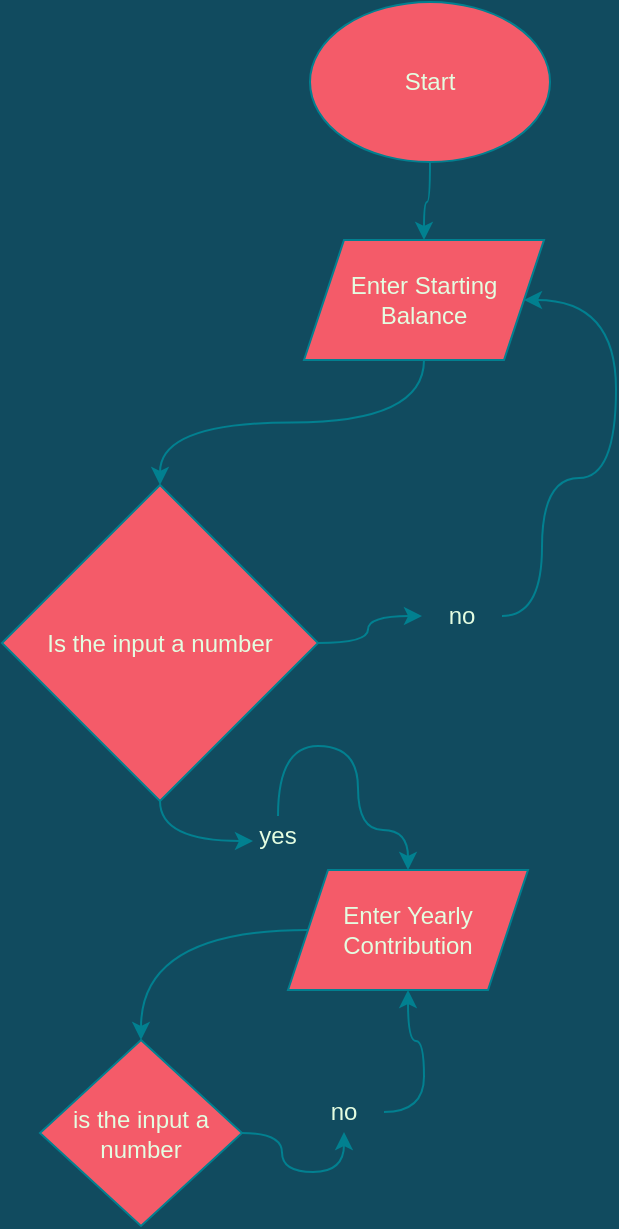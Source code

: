 <mxfile version="13.6.10" type="github">
  <diagram id="qUnon9rWK1T8DNUqRCIi" name="Page-1">
    <mxGraphModel grid="0" dx="508" dy="575" gridSize="10" guides="1" tooltips="1" connect="1" arrows="1" fold="1" page="1" pageScale="1" pageWidth="850" pageHeight="1100" math="0" shadow="0" background="#114B5F">
      <root>
        <mxCell id="0" />
        <mxCell id="1" parent="0" />
        <mxCell id="c7U_lFZOKelw3ld-xOK1-2" value="" parent="1" target="c7U_lFZOKelw3ld-xOK1-1" source="TYUJkwS5z9lv2B-sG-99-1" edge="1" style="edgeStyle=orthogonalEdgeStyle;orthogonalLoop=1;jettySize=auto;html=1;labelBackgroundColor=#114B5F;strokeColor=#028090;fontColor=#E4FDE1;curved=1;exitX=0.5;exitY=1;exitDx=0;exitDy=0;">
          <mxGeometry as="geometry" relative="1">
            <mxPoint as="sourcePoint" x="265" y="200" />
          </mxGeometry>
        </mxCell>
        <mxCell id="TYUJkwS5z9lv2B-sG-99-1" value="Start" parent="1" style="ellipse;whiteSpace=wrap;html=1;fillColor=#F45B69;strokeColor=#028090;fontColor=#E4FDE1;" vertex="1">
          <mxGeometry as="geometry" x="216" y="36" width="120" height="80" />
        </mxCell>
        <mxCell id="c7U_lFZOKelw3ld-xOK1-4" value="" parent="1" target="lZdONFPbMPYTnM9vWjer-17" source="c7U_lFZOKelw3ld-xOK1-1" edge="1" style="edgeStyle=orthogonalEdgeStyle;orthogonalLoop=1;jettySize=auto;html=1;labelBackgroundColor=#114B5F;strokeColor=#028090;fontColor=#E4FDE1;curved=1;entryX=0.5;entryY=0;entryDx=0;entryDy=0;">
          <mxGeometry as="geometry" relative="1">
            <mxPoint as="targetPoint" x="273" y="306" />
          </mxGeometry>
        </mxCell>
        <mxCell id="c7U_lFZOKelw3ld-xOK1-1" value="Enter Starting Balance" parent="1" style="shape=parallelogram;perimeter=parallelogramPerimeter;whiteSpace=wrap;html=1;fixedSize=1;fillColor=#F45B69;strokeColor=#028090;fontColor=#E4FDE1;" vertex="1">
          <mxGeometry as="geometry" x="213" y="155" width="120" height="60" />
        </mxCell>
        <mxCell id="lZdONFPbMPYTnM9vWjer-3" value="" parent="1" target="lZdONFPbMPYTnM9vWjer-2" source="lZdONFPbMPYTnM9vWjer-32" edge="1" style="edgeStyle=orthogonalEdgeStyle;orthogonalLoop=1;jettySize=auto;html=1;labelBackgroundColor=#114B5F;strokeColor=#028090;fontColor=#E4FDE1;curved=1;exitX=0.5;exitY=0;exitDx=0;exitDy=0;">
          <mxGeometry as="geometry" relative="1">
            <mxPoint as="sourcePoint" x="273" y="366" />
            <Array as="points">
              <mxPoint x="200" y="408" />
              <mxPoint x="240" y="408" />
              <mxPoint x="240" y="450" />
              <mxPoint x="265" y="450" />
            </Array>
          </mxGeometry>
        </mxCell>
        <mxCell id="lZdONFPbMPYTnM9vWjer-5" value="" parent="1" target="lZdONFPbMPYTnM9vWjer-27" source="lZdONFPbMPYTnM9vWjer-2" edge="1" style="edgeStyle=orthogonalEdgeStyle;orthogonalLoop=1;jettySize=auto;html=1;labelBackgroundColor=#114B5F;strokeColor=#028090;fontColor=#E4FDE1;curved=1;entryX=0.5;entryY=0;entryDx=0;entryDy=0;">
          <mxGeometry as="geometry" relative="1" />
        </mxCell>
        <mxCell id="lZdONFPbMPYTnM9vWjer-2" value="Enter Yearly Contribution" parent="1" style="shape=parallelogram;perimeter=parallelogramPerimeter;whiteSpace=wrap;html=1;fixedSize=1;fillColor=#F45B69;strokeColor=#028090;fontColor=#E4FDE1;" vertex="1">
          <mxGeometry as="geometry" x="205" y="470" width="120" height="60" />
        </mxCell>
        <mxCell id="lZdONFPbMPYTnM9vWjer-35" parent="1" target="c7U_lFZOKelw3ld-xOK1-1" source="lZdONFPbMPYTnM9vWjer-36" edge="1" style="edgeStyle=orthogonalEdgeStyle;curved=1;rounded=1;orthogonalLoop=1;jettySize=auto;html=1;exitX=1;exitY=0.5;exitDx=0;exitDy=0;entryX=1;entryY=0.5;entryDx=0;entryDy=0;strokeColor=#028090;fillColor=#F45B69;fontColor=#E4FDE1;">
          <mxGeometry as="geometry" relative="1">
            <Array as="points">
              <mxPoint x="332" y="343" />
              <mxPoint x="332" y="274" />
              <mxPoint x="369" y="274" />
              <mxPoint x="369" y="185" />
            </Array>
          </mxGeometry>
        </mxCell>
        <mxCell id="lZdONFPbMPYTnM9vWjer-17" value="Is the input a number" parent="1" style="rhombus;whiteSpace=wrap;html=1;strokeColor=#028090;fillColor=#F45B69;fontColor=#E4FDE1;" vertex="1">
          <mxGeometry as="geometry" x="62" y="277.5" width="158" height="158" />
        </mxCell>
        <mxCell id="lZdONFPbMPYTnM9vWjer-39" parent="1" target="lZdONFPbMPYTnM9vWjer-2" source="lZdONFPbMPYTnM9vWjer-40" edge="1" style="edgeStyle=orthogonalEdgeStyle;curved=1;rounded=1;orthogonalLoop=1;jettySize=auto;html=1;exitX=1;exitY=0.5;exitDx=0;exitDy=0;entryX=0.5;entryY=1;entryDx=0;entryDy=0;strokeColor=#028090;fillColor=#F45B69;fontColor=#E4FDE1;">
          <mxGeometry as="geometry" relative="1" />
        </mxCell>
        <mxCell id="lZdONFPbMPYTnM9vWjer-27" value="is the input a number" parent="1" style="rhombus;whiteSpace=wrap;html=1;strokeColor=#028090;fillColor=#F45B69;fontColor=#E4FDE1;" vertex="1">
          <mxGeometry as="geometry" x="81" y="555" width="101" height="93" />
        </mxCell>
        <mxCell id="lZdONFPbMPYTnM9vWjer-32" value="yes" parent="1" style="text;html=1;strokeColor=none;fillColor=none;align=center;verticalAlign=middle;whiteSpace=wrap;rounded=0;fontColor=#E4FDE1;" vertex="1">
          <mxGeometry as="geometry" x="180" y="443" width="40" height="20" />
        </mxCell>
        <mxCell id="lZdONFPbMPYTnM9vWjer-34" value="" parent="1" source="lZdONFPbMPYTnM9vWjer-17" edge="1" style="edgeStyle=orthogonalEdgeStyle;orthogonalLoop=1;jettySize=auto;html=1;labelBackgroundColor=#114B5F;strokeColor=#028090;fontColor=#E4FDE1;curved=1;exitX=0.5;exitY=1;exitDx=0;exitDy=0;">
          <mxGeometry as="geometry" relative="1">
            <mxPoint as="sourcePoint" x="141" y="435.5" />
            <mxPoint as="targetPoint" x="187" y="456" />
          </mxGeometry>
        </mxCell>
        <mxCell id="lZdONFPbMPYTnM9vWjer-36" value="no" parent="1" style="text;html=1;strokeColor=none;fillColor=none;align=center;verticalAlign=middle;whiteSpace=wrap;rounded=0;fontColor=#E4FDE1;" vertex="1">
          <mxGeometry as="geometry" x="272" y="333" width="40" height="20" />
        </mxCell>
        <mxCell id="lZdONFPbMPYTnM9vWjer-38" parent="1" target="lZdONFPbMPYTnM9vWjer-36" source="lZdONFPbMPYTnM9vWjer-17" edge="1" style="edgeStyle=orthogonalEdgeStyle;curved=1;rounded=1;orthogonalLoop=1;jettySize=auto;html=1;exitX=1;exitY=0.5;exitDx=0;exitDy=0;entryX=0;entryY=0.5;entryDx=0;entryDy=0;strokeColor=#028090;fillColor=#F45B69;fontColor=#E4FDE1;">
          <mxGeometry as="geometry" relative="1">
            <mxPoint as="sourcePoint" x="220" y="356.5" />
            <mxPoint as="targetPoint" x="323" y="185" />
            <Array as="points">
              <mxPoint x="245" y="357" />
              <mxPoint x="245" y="343" />
            </Array>
          </mxGeometry>
        </mxCell>
        <mxCell id="lZdONFPbMPYTnM9vWjer-40" value="no" parent="1" style="text;html=1;strokeColor=none;fillColor=none;align=center;verticalAlign=middle;whiteSpace=wrap;rounded=0;fontColor=#E4FDE1;" vertex="1">
          <mxGeometry as="geometry" x="213" y="581" width="40" height="20" />
        </mxCell>
        <mxCell id="lZdONFPbMPYTnM9vWjer-41" parent="1" target="lZdONFPbMPYTnM9vWjer-40" source="lZdONFPbMPYTnM9vWjer-27" edge="1" style="edgeStyle=orthogonalEdgeStyle;curved=1;rounded=1;orthogonalLoop=1;jettySize=auto;html=1;exitX=1;exitY=0.5;exitDx=0;exitDy=0;entryX=0.5;entryY=1;entryDx=0;entryDy=0;strokeColor=#028090;fillColor=#F45B69;fontColor=#E4FDE1;">
          <mxGeometry as="geometry" relative="1">
            <mxPoint as="sourcePoint" x="182" y="601.5" />
            <mxPoint as="targetPoint" x="265" y="530" />
          </mxGeometry>
        </mxCell>
      </root>
    </mxGraphModel>
  </diagram>
</mxfile>
